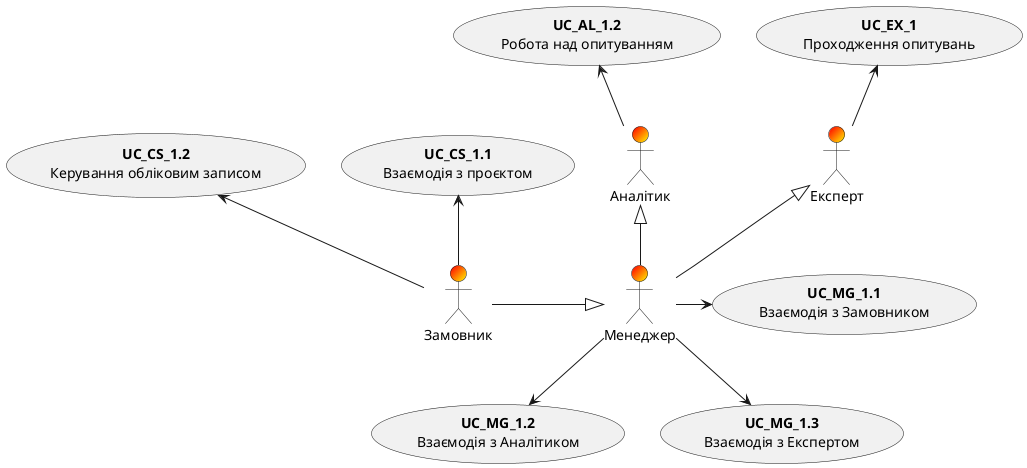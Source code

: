 @startuml
  actor Експерт #Red/Yellow
  actor Менеджер #Red/Yellow
  actor Замовник #Red/Yellow
  actor Аналітик #Red/Yellow
  
  usecase "<b>UC_CS_1.1</b>\nВзаємодія з проєктом" as CS_1
  usecase "<b>UC_CS_1.2</b>\nКерування обліковим записом" as CS_2  
  usecase "<b>UC_MG_1.1</b>\nВзаємодія з Замовником" as MG_1
  usecase "<b>UC_MG_1.2</b>\nВзаємодія з Аналітиком" as MG_2
  usecase "<b>UC_MG_1.3</b>\nВзаємодія з Експертом" as MG_3
  usecase "<b>UC_EX_1</b>\nПроходження опитувань" as EX_1
  usecase "<b>UC_AL_1.2</b>\nРобота над опитуванням" as AL_1
  
  
  Замовник -r-|> Менеджер
  Менеджер -u-|> Аналітик
  Менеджер -u-|> Експерт
  

  Замовник -u-> CS_1
  Замовник -u-> CS_2  
  Менеджер -r-> MG_1
  Менеджер -d-> MG_2
  Менеджер -d-> MG_3
  Експерт -u-> EX_1
  Аналітик -u-> AL_1


  
@enduml
